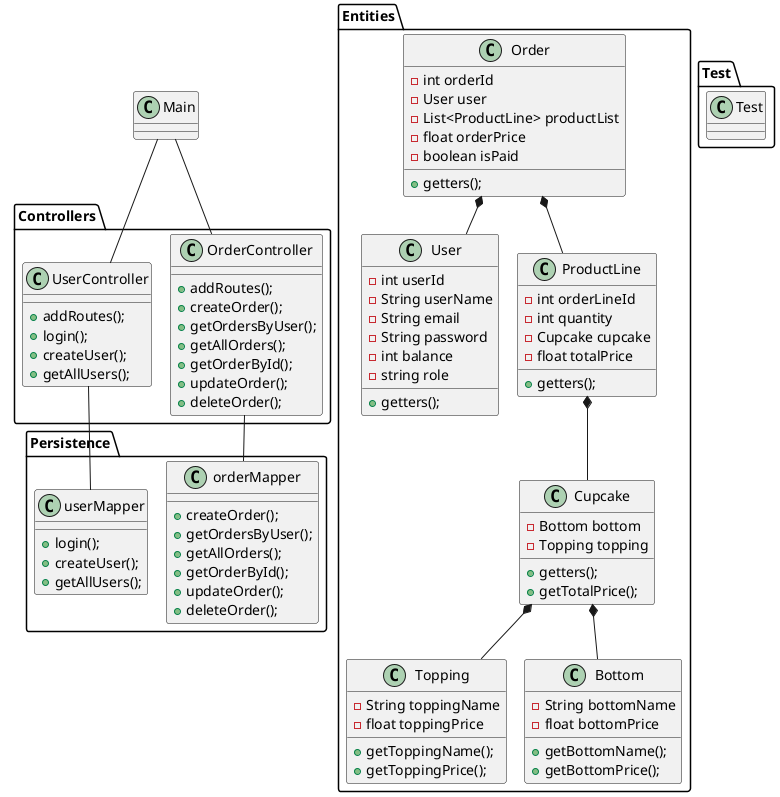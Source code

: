 @startuml
!pragma Layout smetana

    class Main {
    }

package "Entities" {
    class Cupcake {
    - Bottom bottom
    - Topping topping
    + getters();
    + getTotalPrice();
    }

    class Topping {
    - String toppingName
    - float toppingPrice
    + getToppingName();
    + getToppingPrice();
    }

    class Bottom {
    - String bottomName
    - float bottomPrice
    + getBottomName();
    + getBottomPrice();
    }

    class User {
    - int userId
    - String userName
    - String email
    - String password
    - int balance
    - string role
    + getters();
    }
    class ProductLine {
    - int orderLineId
    - int quantity
    - Cupcake cupcake
    - float totalPrice
    + getters();
    }

    class Order {
    - int orderId
    - User user
    - List<ProductLine> productList
    - float orderPrice
    - boolean isPaid
    + getters();
    }
}
Cupcake *-- Topping
Cupcake *-- Bottom

package "Persistence" {
    class orderMapper {
    + createOrder();
    + getOrdersByUser();
    + getAllOrders();
    + getOrderById();
    + updateOrder();
    + deleteOrder();
    }
class userMapper {
    + login();
    + createUser();
    + getAllUsers();
    }
}
Order *-- ProductLine
Order *-- User
ProductLine *-- Cupcake

package "Controllers" {
    class UserController {
    + addRoutes();
    + login();
    + createUser();
    + getAllUsers();
    }

    class OrderController {
    + addRoutes();
    + createOrder();
    + getOrdersByUser();
    + getAllOrders();
    + getOrderById();
    + updateOrder();
    + deleteOrder();
    }
}
package "Test" {
    class Test {
    }
}
Main -- UserController
Main -- OrderController
UserController -- userMapper
OrderController -- orderMapper

@enduml
implements ..|>
extends <|-- (is-a)
composition *-- (must-have)
Aggregation o-- (can-have)
Associering <--